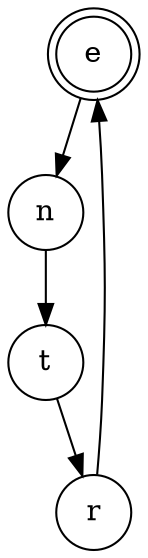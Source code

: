 digraph {   
    node [shape = doublecircle, color = black] e ;
    node [shape = circle];
    node [color= black];
    e -> n -> t -> r -> e;	
}